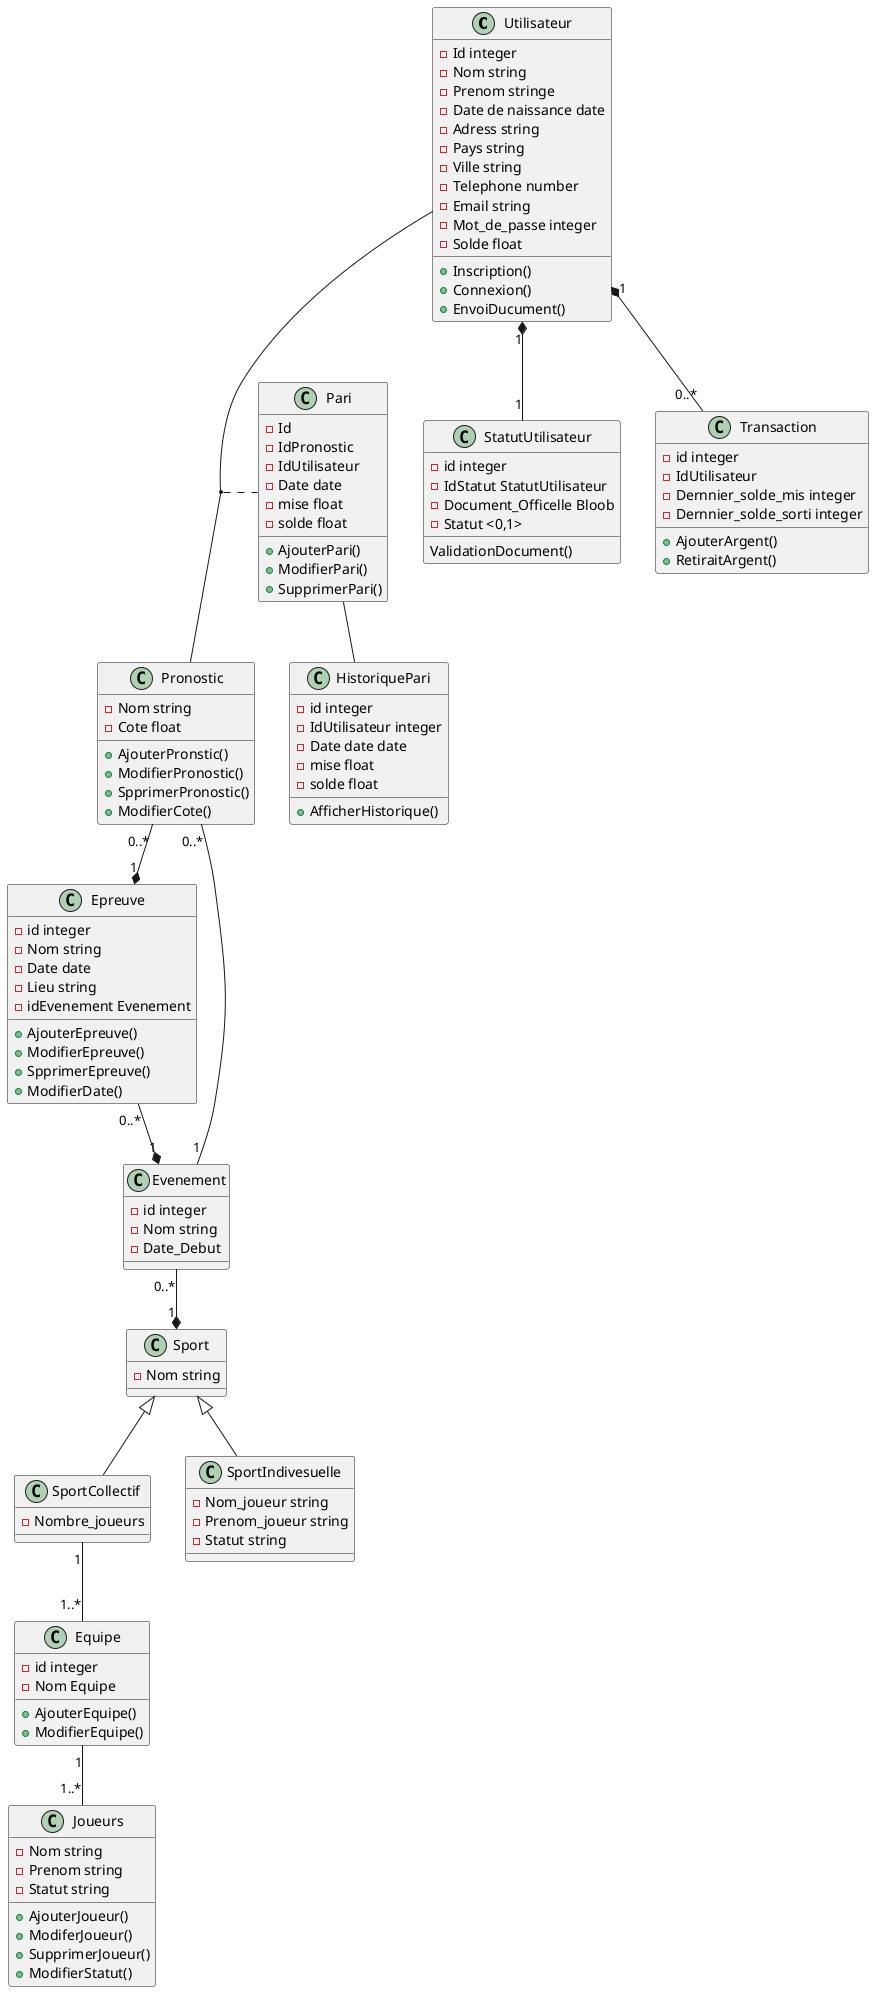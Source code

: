 @startuml

class Utilisateur {
    - Id integer
    - Nom string
    - Prenom stringe
    - Date de naissance date
    - Adress string
    - Pays string
    - Ville string
    - Telephone number
    - Email string
    - Mot_de_passe integer
    - Solde float

    + Inscription()
    + Connexion()
    + EnvoiDucument()
}
class StatutUtilisateur {
    - id integer
    - IdStatut StatutUtilisateur
    - Document_Officelle Bloob
    - Statut <0,1>

    ValidationDocument()
}

class Transaction {
    - id integer
    - IdUtilisateur
    - Dernnier_solde_mis integer
    - Dernnier_solde_sorti integer

    + AjouterArgent()
    + RetiraitArgent()
}

class Pari {
    - Id
    - IdPronostic
    - IdUtilisateur
    - Date date
    - mise float
    - solde float

    + AjouterPari()
    + ModifierPari()
    + SupprimerPari()
}


class Pronostic {
    - Nom string
    - Cote float

    + AjouterPronstic()
    + ModifierPronostic()
    + SpprimerPronostic()
    + ModifierCote()
}

class Epreuve {
    - id integer
    - Nom string
    - Date date
    - Lieu string
    - idEvenement Evenement

    + AjouterEpreuve()
    + ModifierEpreuve()
    + SpprimerEpreuve()
    + ModifierDate()
}

class Evenement {
    - id integer
    - Nom string
    - Date_Debut
}

class Sport {
    - Nom string
}
class SportCollectif {
    - Nombre_joueurs
}
class Equipe {
    - id integer
    - Nom Equipe

    + AjouterEquipe()
    + ModifierEquipe()
}
class Joueurs {
    - Nom string
    - Prenom string
    - Statut string

    + AjouterJoueur()
    + ModiferJoueur()
    + SupprimerJoueur()
    + ModifierStatut()
}

class SportIndivesuelle {
    - Nom_joueur string
    - Prenom_joueur string
    - Statut string
}
class HistoriquePari {
    - id integer
    - IdUtilisateur integer
    - Date date date
    - mise float
    - solde float

    + AfficherHistorique()
}


(Utilisateur, Pronostic) . Pari
Utilisateur "1" *-- "0..*" Transaction
Utilisateur "1" *-- "1" StatutUtilisateur
Pronostic "0..*" --* "1" Epreuve
Epreuve "0..*" --* "1" Evenement
Evenement "0..*" --* "1" Sport
Pronostic "0..*" -- "1" Evenement
Sport <|-- SportIndivesuelle
Sport <|-- SportCollectif
SportCollectif "1" -- "1..*" Equipe
Equipe "1" -- "1..*" Joueurs
Pari -- HistoriquePari
@enduml
